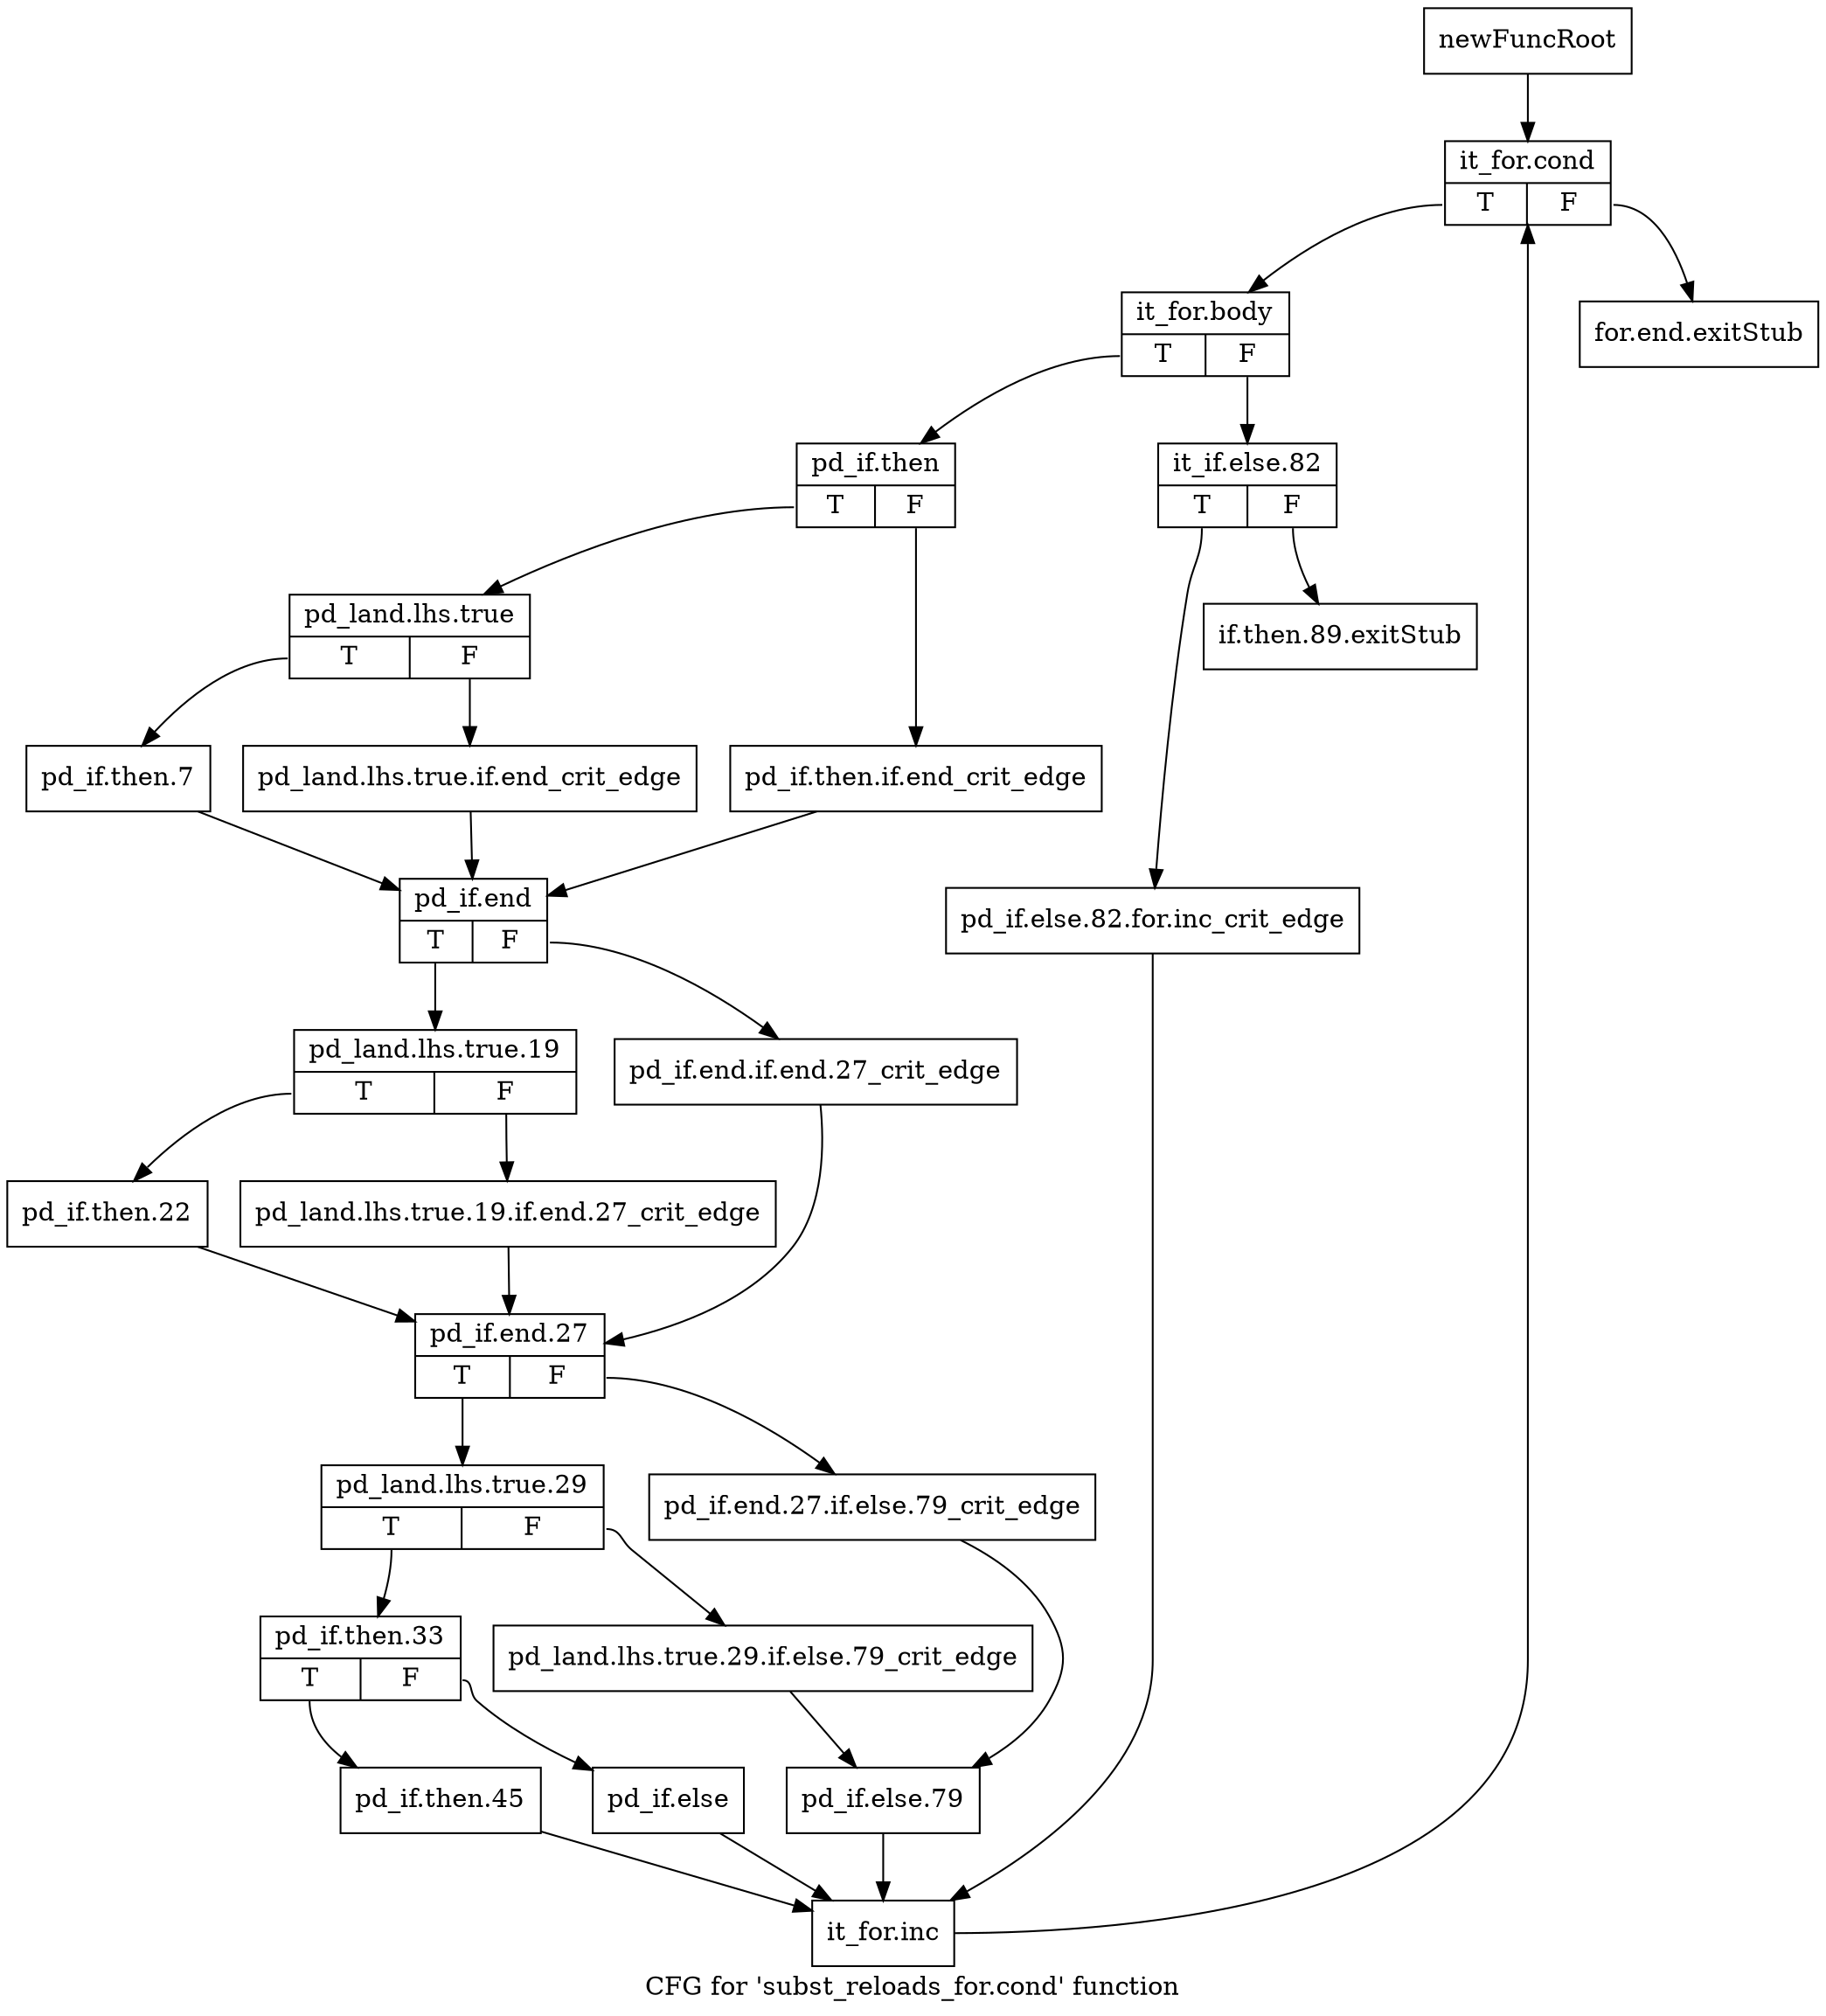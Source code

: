 digraph "CFG for 'subst_reloads_for.cond' function" {
	label="CFG for 'subst_reloads_for.cond' function";

	Node0xbcd5830 [shape=record,label="{newFuncRoot}"];
	Node0xbcd5830 -> Node0xbcd5920;
	Node0xbcd5880 [shape=record,label="{for.end.exitStub}"];
	Node0xbcd58d0 [shape=record,label="{if.then.89.exitStub}"];
	Node0xbcd5920 [shape=record,label="{it_for.cond|{<s0>T|<s1>F}}"];
	Node0xbcd5920:s0 -> Node0xbcd5970;
	Node0xbcd5920:s1 -> Node0xbcd5880;
	Node0xbcd5970 [shape=record,label="{it_for.body|{<s0>T|<s1>F}}"];
	Node0xbcd5970:s0 -> Node0xbcd5a60;
	Node0xbcd5970:s1 -> Node0xbcd59c0;
	Node0xbcd59c0 [shape=record,label="{it_if.else.82|{<s0>T|<s1>F}}"];
	Node0xbcd59c0:s0 -> Node0xbcd5a10;
	Node0xbcd59c0:s1 -> Node0xbcd58d0;
	Node0xbcd5a10 [shape=record,label="{pd_if.else.82.for.inc_crit_edge}"];
	Node0xbcd5a10 -> Node0xbcd70e0;
	Node0xbcd5a60 [shape=record,label="{pd_if.then|{<s0>T|<s1>F}}"];
	Node0xbcd5a60:s0 -> Node0xbcd5b00;
	Node0xbcd5a60:s1 -> Node0xbcd5ab0;
	Node0xbcd5ab0 [shape=record,label="{pd_if.then.if.end_crit_edge}"];
	Node0xbcd5ab0 -> Node0xbcd6cd0;
	Node0xbcd5b00 [shape=record,label="{pd_land.lhs.true|{<s0>T|<s1>F}}"];
	Node0xbcd5b00:s0 -> Node0xbcd6c80;
	Node0xbcd5b00:s1 -> Node0xbcd04d0;
	Node0xbcd04d0 [shape=record,label="{pd_land.lhs.true.if.end_crit_edge}"];
	Node0xbcd04d0 -> Node0xbcd6cd0;
	Node0xbcd6c80 [shape=record,label="{pd_if.then.7}"];
	Node0xbcd6c80 -> Node0xbcd6cd0;
	Node0xbcd6cd0 [shape=record,label="{pd_if.end|{<s0>T|<s1>F}}"];
	Node0xbcd6cd0:s0 -> Node0xbcd6d70;
	Node0xbcd6cd0:s1 -> Node0xbcd6d20;
	Node0xbcd6d20 [shape=record,label="{pd_if.end.if.end.27_crit_edge}"];
	Node0xbcd6d20 -> Node0xbcd6e60;
	Node0xbcd6d70 [shape=record,label="{pd_land.lhs.true.19|{<s0>T|<s1>F}}"];
	Node0xbcd6d70:s0 -> Node0xbcd6e10;
	Node0xbcd6d70:s1 -> Node0xbcd6dc0;
	Node0xbcd6dc0 [shape=record,label="{pd_land.lhs.true.19.if.end.27_crit_edge}"];
	Node0xbcd6dc0 -> Node0xbcd6e60;
	Node0xbcd6e10 [shape=record,label="{pd_if.then.22}"];
	Node0xbcd6e10 -> Node0xbcd6e60;
	Node0xbcd6e60 [shape=record,label="{pd_if.end.27|{<s0>T|<s1>F}}"];
	Node0xbcd6e60:s0 -> Node0xbcd6f00;
	Node0xbcd6e60:s1 -> Node0xbcd6eb0;
	Node0xbcd6eb0 [shape=record,label="{pd_if.end.27.if.else.79_crit_edge}"];
	Node0xbcd6eb0 -> Node0xbcd6fa0;
	Node0xbcd6f00 [shape=record,label="{pd_land.lhs.true.29|{<s0>T|<s1>F}}"];
	Node0xbcd6f00:s0 -> Node0xbcd6ff0;
	Node0xbcd6f00:s1 -> Node0xbcd6f50;
	Node0xbcd6f50 [shape=record,label="{pd_land.lhs.true.29.if.else.79_crit_edge}"];
	Node0xbcd6f50 -> Node0xbcd6fa0;
	Node0xbcd6fa0 [shape=record,label="{pd_if.else.79}"];
	Node0xbcd6fa0 -> Node0xbcd70e0;
	Node0xbcd6ff0 [shape=record,label="{pd_if.then.33|{<s0>T|<s1>F}}"];
	Node0xbcd6ff0:s0 -> Node0xbcd7090;
	Node0xbcd6ff0:s1 -> Node0xbcd7040;
	Node0xbcd7040 [shape=record,label="{pd_if.else}"];
	Node0xbcd7040 -> Node0xbcd70e0;
	Node0xbcd7090 [shape=record,label="{pd_if.then.45}"];
	Node0xbcd7090 -> Node0xbcd70e0;
	Node0xbcd70e0 [shape=record,label="{it_for.inc}"];
	Node0xbcd70e0 -> Node0xbcd5920;
}
